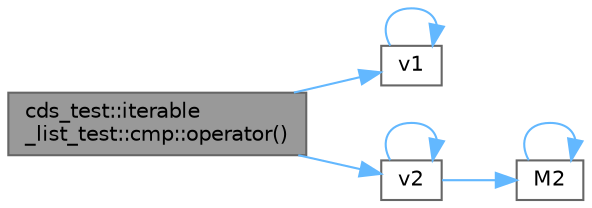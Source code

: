 digraph "cds_test::iterable_list_test::cmp::operator()"
{
 // LATEX_PDF_SIZE
  bgcolor="transparent";
  edge [fontname=Helvetica,fontsize=10,labelfontname=Helvetica,labelfontsize=10];
  node [fontname=Helvetica,fontsize=10,shape=box,height=0.2,width=0.4];
  rankdir="LR";
  Node1 [id="Node000001",label="cds_test::iterable\l_list_test::cmp::operator()",height=0.2,width=0.4,color="gray40", fillcolor="grey60", style="filled", fontcolor="black",tooltip=" "];
  Node1 -> Node2 [id="edge1_Node000001_Node000002",color="steelblue1",style="solid",tooltip=" "];
  Node2 [id="Node000002",label="v1",height=0.2,width=0.4,color="grey40", fillcolor="white", style="filled",URL="$_tutorial___reshape_mat2_vec_8cpp.html#a10bd710692c91bc238f2e1da77730678",tooltip=" "];
  Node2 -> Node2 [id="edge2_Node000002_Node000002",color="steelblue1",style="solid",tooltip=" "];
  Node1 -> Node3 [id="edge3_Node000001_Node000003",color="steelblue1",style="solid",tooltip=" "];
  Node3 [id="Node000003",label="v2",height=0.2,width=0.4,color="grey40", fillcolor="white", style="filled",URL="$_tutorial___reshape_mat2_vec_8cpp.html#a3eb30a79de469336df46f4f5f0bfb84f",tooltip=" "];
  Node3 -> Node4 [id="edge4_Node000003_Node000004",color="steelblue1",style="solid",tooltip=" "];
  Node4 [id="Node000004",label="M2",height=0.2,width=0.4,color="grey40", fillcolor="white", style="filled",URL="$_tutorial___reshape_mat2_mat_8cpp.html#ae3dc3553f10a3c3e5d701dc35895d1e4",tooltip=" "];
  Node4 -> Node4 [id="edge5_Node000004_Node000004",color="steelblue1",style="solid",tooltip=" "];
  Node3 -> Node3 [id="edge6_Node000003_Node000003",color="steelblue1",style="solid",tooltip=" "];
}
